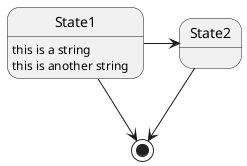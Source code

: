 @startuml Resume Timeline
State1 --> [*]
State1 : this is a string
State1 : this is another string
State1 -> State2
State2 --> [*]
@enduml
